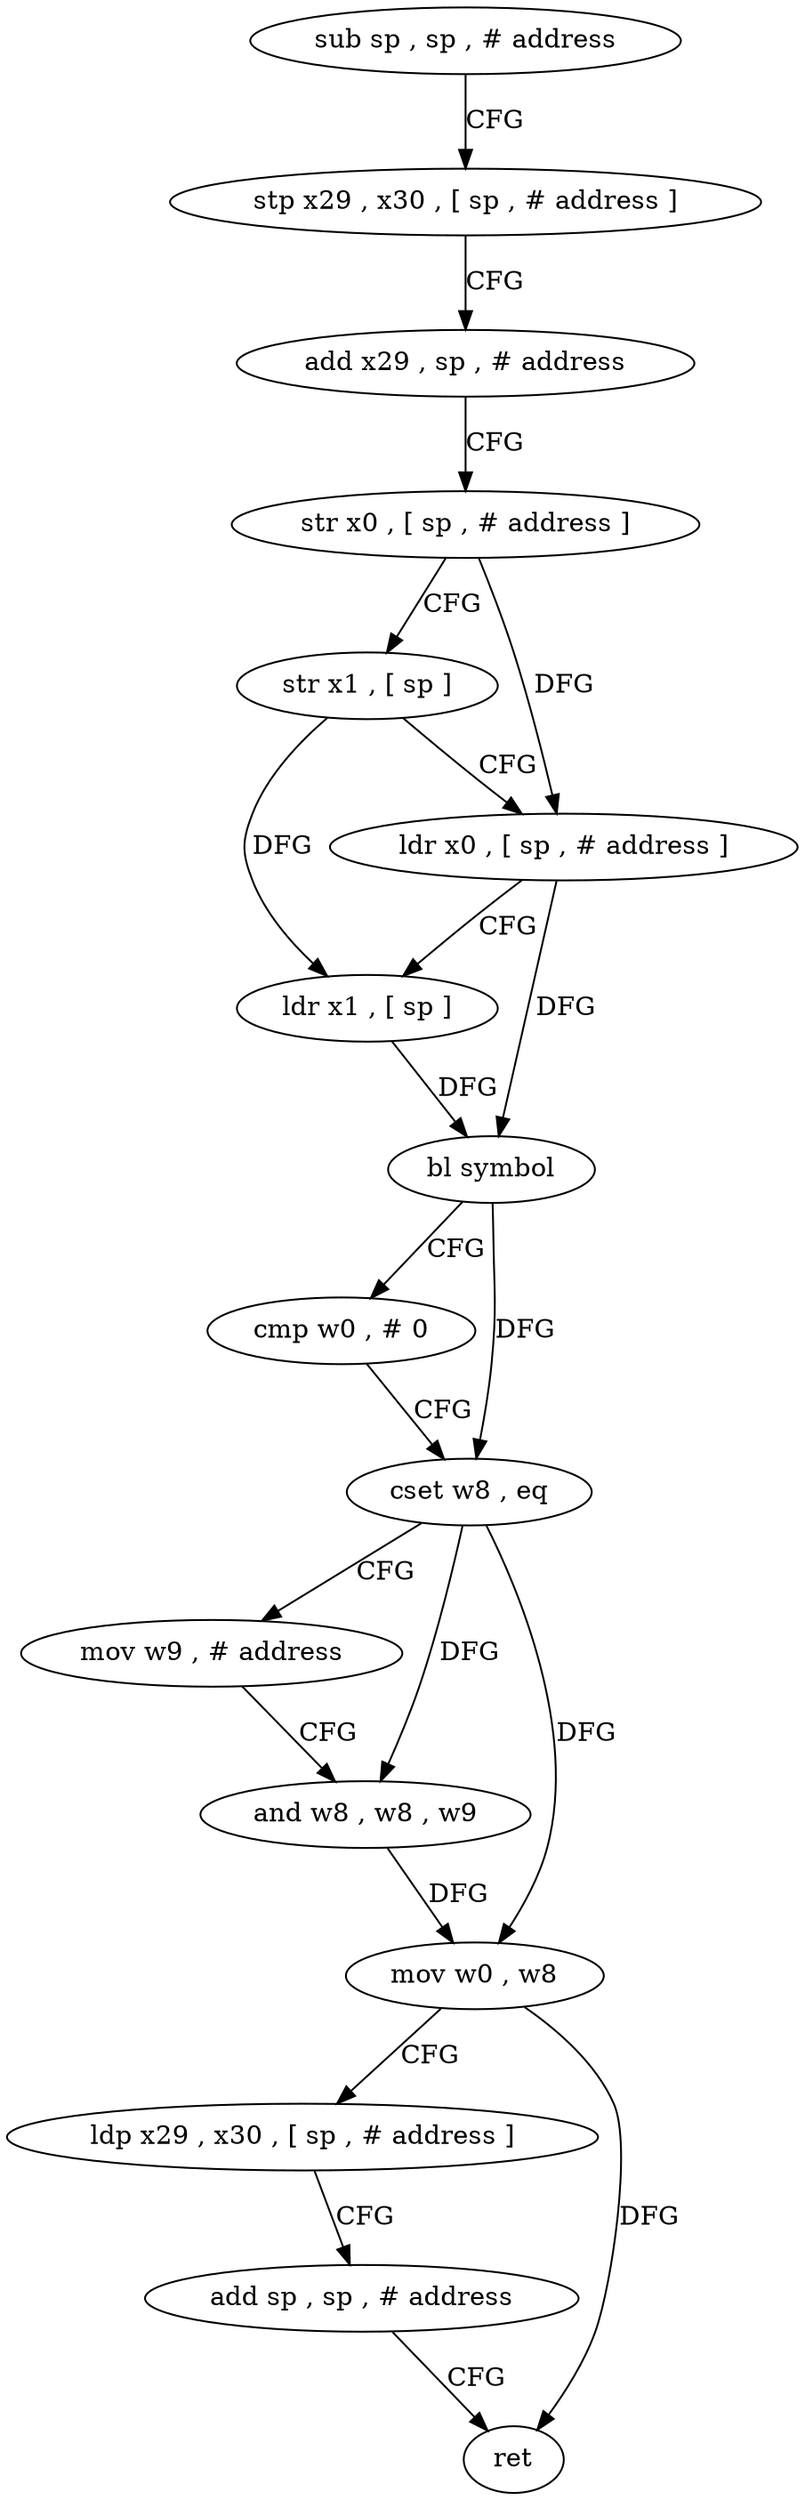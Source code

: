 digraph "func" {
"79300" [label = "sub sp , sp , # address" ]
"79304" [label = "stp x29 , x30 , [ sp , # address ]" ]
"79308" [label = "add x29 , sp , # address" ]
"79312" [label = "str x0 , [ sp , # address ]" ]
"79316" [label = "str x1 , [ sp ]" ]
"79320" [label = "ldr x0 , [ sp , # address ]" ]
"79324" [label = "ldr x1 , [ sp ]" ]
"79328" [label = "bl symbol" ]
"79332" [label = "cmp w0 , # 0" ]
"79336" [label = "cset w8 , eq" ]
"79340" [label = "mov w9 , # address" ]
"79344" [label = "and w8 , w8 , w9" ]
"79348" [label = "mov w0 , w8" ]
"79352" [label = "ldp x29 , x30 , [ sp , # address ]" ]
"79356" [label = "add sp , sp , # address" ]
"79360" [label = "ret" ]
"79300" -> "79304" [ label = "CFG" ]
"79304" -> "79308" [ label = "CFG" ]
"79308" -> "79312" [ label = "CFG" ]
"79312" -> "79316" [ label = "CFG" ]
"79312" -> "79320" [ label = "DFG" ]
"79316" -> "79320" [ label = "CFG" ]
"79316" -> "79324" [ label = "DFG" ]
"79320" -> "79324" [ label = "CFG" ]
"79320" -> "79328" [ label = "DFG" ]
"79324" -> "79328" [ label = "DFG" ]
"79328" -> "79332" [ label = "CFG" ]
"79328" -> "79336" [ label = "DFG" ]
"79332" -> "79336" [ label = "CFG" ]
"79336" -> "79340" [ label = "CFG" ]
"79336" -> "79344" [ label = "DFG" ]
"79336" -> "79348" [ label = "DFG" ]
"79340" -> "79344" [ label = "CFG" ]
"79344" -> "79348" [ label = "DFG" ]
"79348" -> "79352" [ label = "CFG" ]
"79348" -> "79360" [ label = "DFG" ]
"79352" -> "79356" [ label = "CFG" ]
"79356" -> "79360" [ label = "CFG" ]
}
